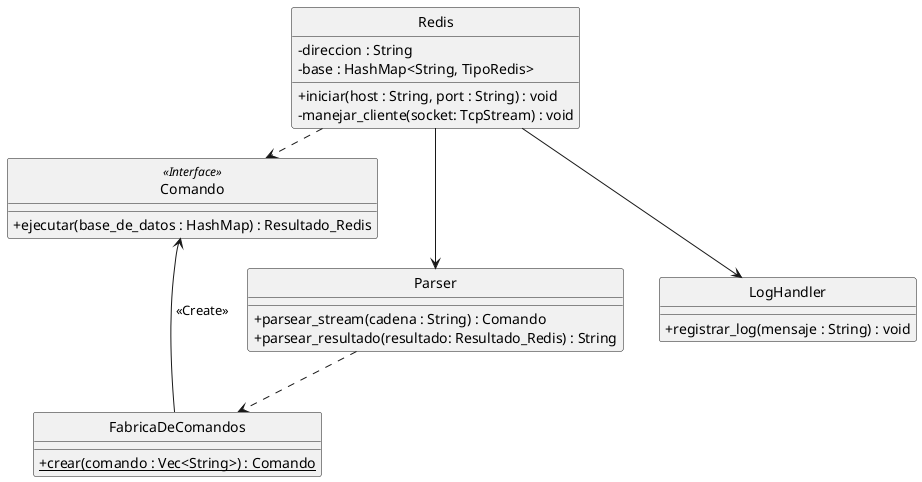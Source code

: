 @startuml
hide circle
skinparam classAttributeIconSize 0
skinparam monochrome true

class Redis {
	-direccion : String
	-base : HashMap<String, TipoRedis>
	+iniciar(host : String, port : String) : void
	-manejar_cliente(socket: TcpStream) : void
}

class Parser {
	+parsear_stream(cadena : String) : Comando
	+parsear_resultado(resultado: Resultado_Redis) : String
}

class LogHandler {
	+registrar_log(mensaje : String) : void
}

class Comando {
	+ejecutar(base_de_datos : HashMap) : Resultado_Redis
}

class FabricaDeComandos {
	{static} +crear(comando : Vec<String>) : Comando
}


Comando <<Interface>>
Redis --> Parser
Redis --> LogHandler
Parser ..> FabricaDeComandos
FabricaDeComandos -left-> Comando : <<Create>>
Redis .right.> Comando

@enduml
